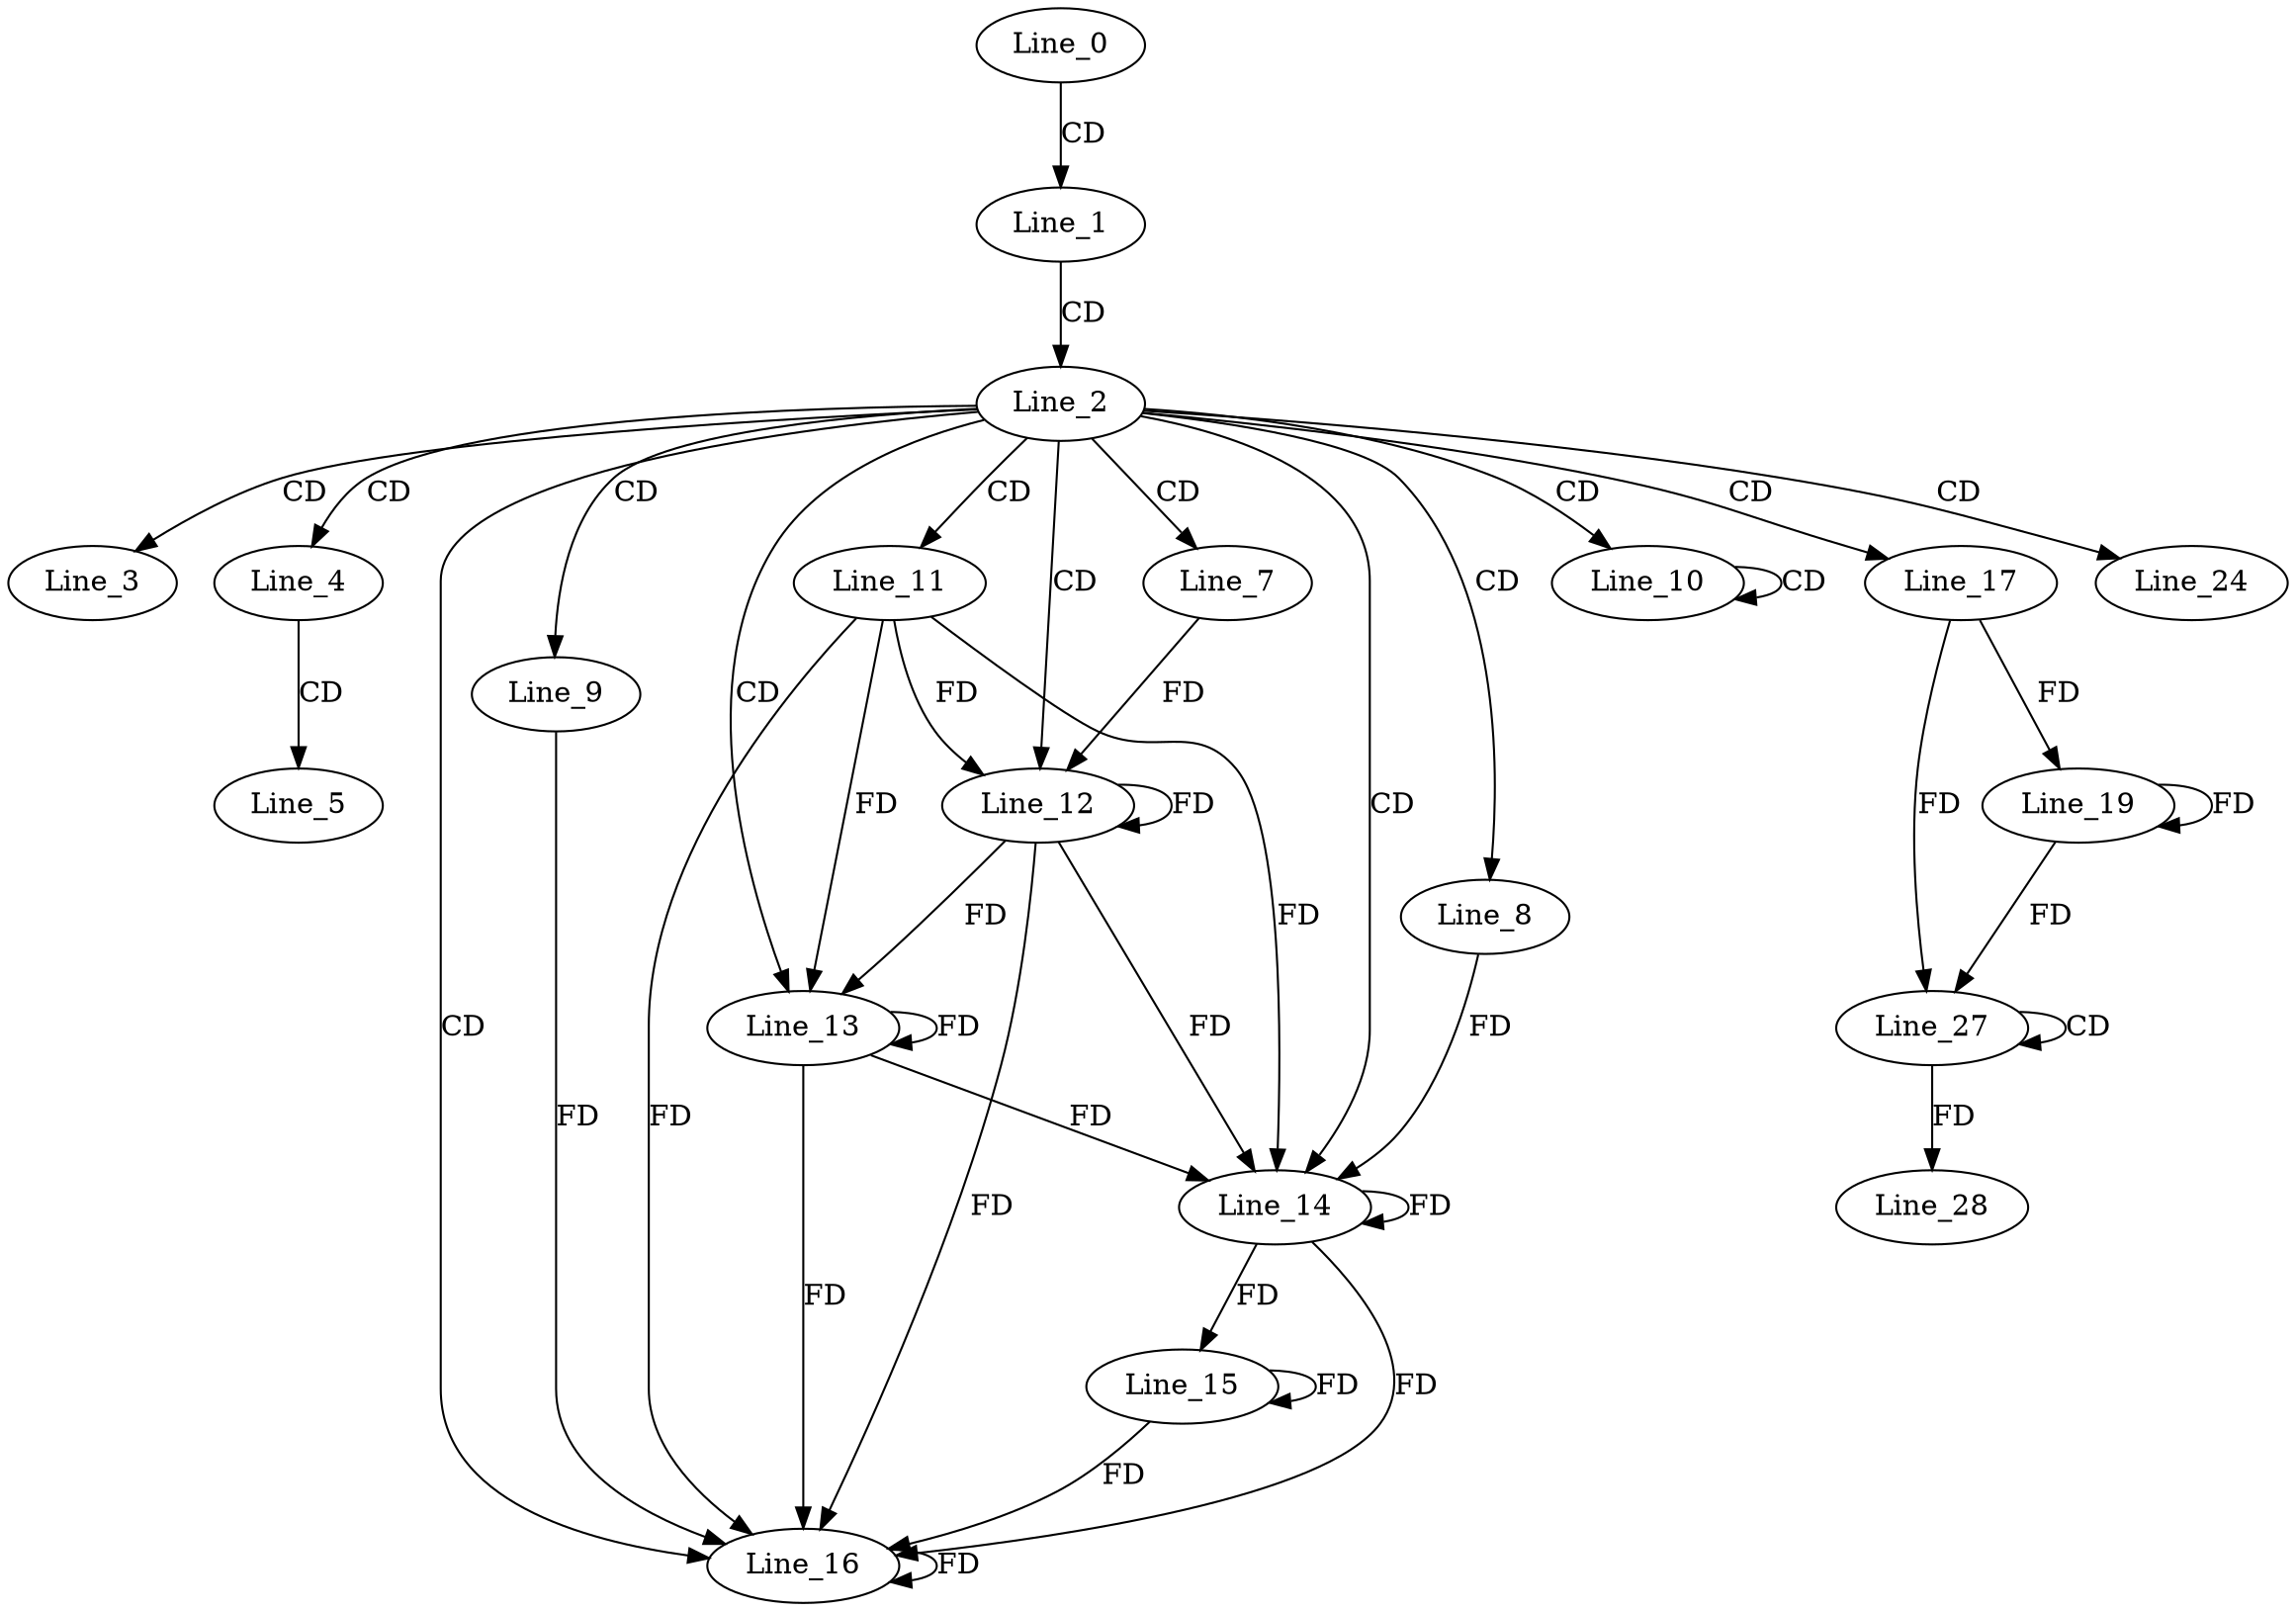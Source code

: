 digraph G {
  Line_0;
  Line_1;
  Line_2;
  Line_3;
  Line_4;
  Line_5;
  Line_7;
  Line_8;
  Line_9;
  Line_10;
  Line_10;
  Line_11;
  Line_12;
  Line_12;
  Line_13;
  Line_14;
  Line_14;
  Line_15;
  Line_16;
  Line_16;
  Line_17;
  Line_19;
  Line_24;
  Line_27;
  Line_27;
  Line_28;
  Line_0 -> Line_1 [ label="CD" ];
  Line_1 -> Line_2 [ label="CD" ];
  Line_2 -> Line_3 [ label="CD" ];
  Line_2 -> Line_4 [ label="CD" ];
  Line_4 -> Line_5 [ label="CD" ];
  Line_2 -> Line_7 [ label="CD" ];
  Line_2 -> Line_8 [ label="CD" ];
  Line_2 -> Line_9 [ label="CD" ];
  Line_2 -> Line_10 [ label="CD" ];
  Line_10 -> Line_10 [ label="CD" ];
  Line_2 -> Line_11 [ label="CD" ];
  Line_2 -> Line_12 [ label="CD" ];
  Line_11 -> Line_12 [ label="FD" ];
  Line_12 -> Line_12 [ label="FD" ];
  Line_7 -> Line_12 [ label="FD" ];
  Line_2 -> Line_13 [ label="CD" ];
  Line_11 -> Line_13 [ label="FD" ];
  Line_12 -> Line_13 [ label="FD" ];
  Line_13 -> Line_13 [ label="FD" ];
  Line_2 -> Line_14 [ label="CD" ];
  Line_11 -> Line_14 [ label="FD" ];
  Line_12 -> Line_14 [ label="FD" ];
  Line_13 -> Line_14 [ label="FD" ];
  Line_14 -> Line_14 [ label="FD" ];
  Line_8 -> Line_14 [ label="FD" ];
  Line_14 -> Line_15 [ label="FD" ];
  Line_15 -> Line_15 [ label="FD" ];
  Line_2 -> Line_16 [ label="CD" ];
  Line_11 -> Line_16 [ label="FD" ];
  Line_12 -> Line_16 [ label="FD" ];
  Line_13 -> Line_16 [ label="FD" ];
  Line_14 -> Line_16 [ label="FD" ];
  Line_15 -> Line_16 [ label="FD" ];
  Line_16 -> Line_16 [ label="FD" ];
  Line_9 -> Line_16 [ label="FD" ];
  Line_2 -> Line_17 [ label="CD" ];
  Line_17 -> Line_19 [ label="FD" ];
  Line_19 -> Line_19 [ label="FD" ];
  Line_2 -> Line_24 [ label="CD" ];
  Line_27 -> Line_27 [ label="CD" ];
  Line_17 -> Line_27 [ label="FD" ];
  Line_19 -> Line_27 [ label="FD" ];
  Line_27 -> Line_28 [ label="FD" ];
}
